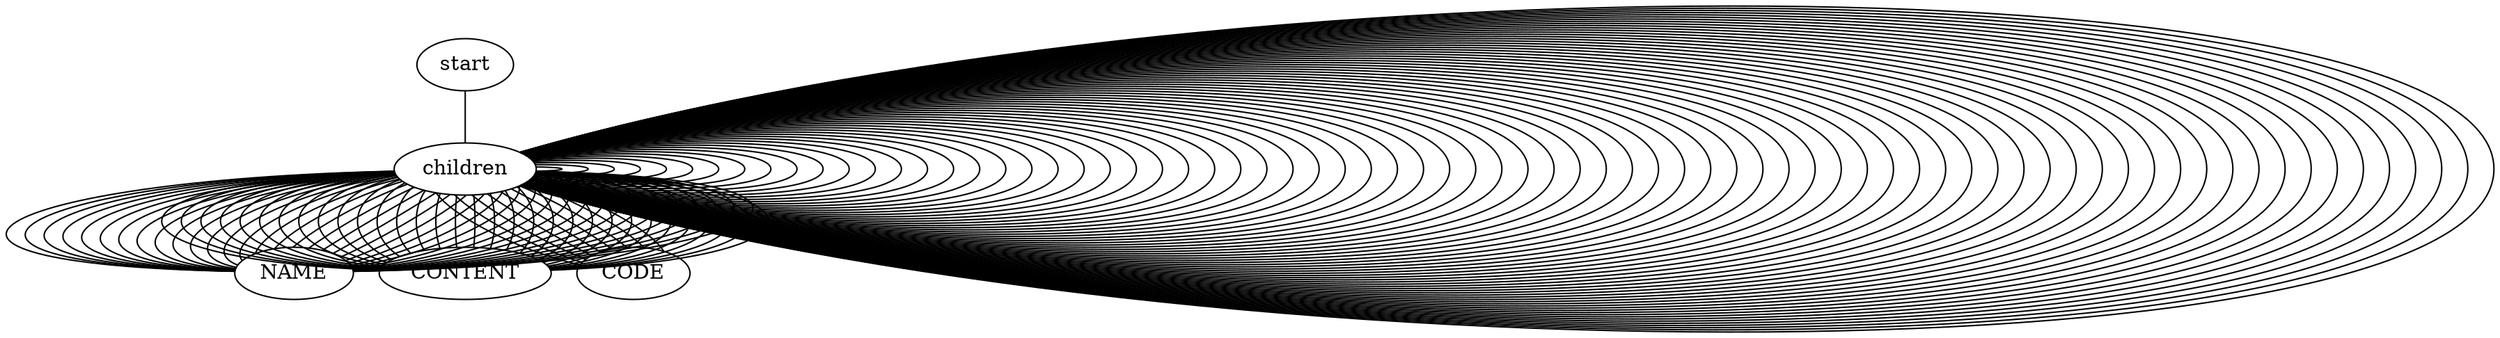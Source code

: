graph graphname {
start--children
children--NAME
children--children
children--children
children--NAME
children--CONTENT
children--children
children--children
children--NAME
children--CONTENT
children--children
children--children
children--NAME
children--CONTENT
children--CODE
children--children
children--children
children--NAME
children--CONTENT
children--CODE
children--children
children--children
children--NAME
children--CODE
children--children
children--children
children--NAME
children--CODE
children--children
children--children
children--NAME
children--CONTENT
children--children
children--children
children--NAME
children--CONTENT
children--children
children--children
children--NAME
children--CONTENT
children--children
children--children
children--NAME
children--CONTENT
children--children
children--children
children--NAME
children--CONTENT
children--children
children--children
children--NAME
children--CONTENT
children--children
children--children
children--NAME
children--CONTENT
children--children
children--children
children--NAME
children--CONTENT
children--CODE
children--children
children--children
children--NAME
children--CONTENT
children--children
children--children
children--NAME
children--CONTENT
children--CODE
children--children
children--children
children--NAME
children--CONTENT
children--children
children--children
children--NAME
children--CONTENT
children--children
children--children
children--NAME
children--CONTENT
children--children
children--children
children--NAME
children--children
children--children
children--NAME
children--CODE
children--children
children--children
children--NAME
children--CONTENT
children--children
children--children
children--NAME
children--CODE
children--children
children--children
children--NAME
children--CONTENT
children--children
children--children
children--NAME
children--CONTENT
children--children
children--children
children--NAME
children--CONTENT
children--children
children--children
children--NAME
children--CONTENT
children--children
children--children
children--NAME
children--CONTENT
children--children
children--children
children--NAME
children--CONTENT
children--children
children--children
children--NAME
children--CONTENT
children--children
children--children
children--NAME
children--CONTENT
children--children
children--children
children--NAME
children--CONTENT
children--children
children--children
children--NAME
children--CONTENT
children--children
children--children
children--NAME
children--CONTENT
children--children
children--children
children--NAME
children--CONTENT
children--CODE
children--children
children--children
children--NAME
children--CONTENT
children--children
children--children
children--NAME
children--CONTENT
children--children
}
